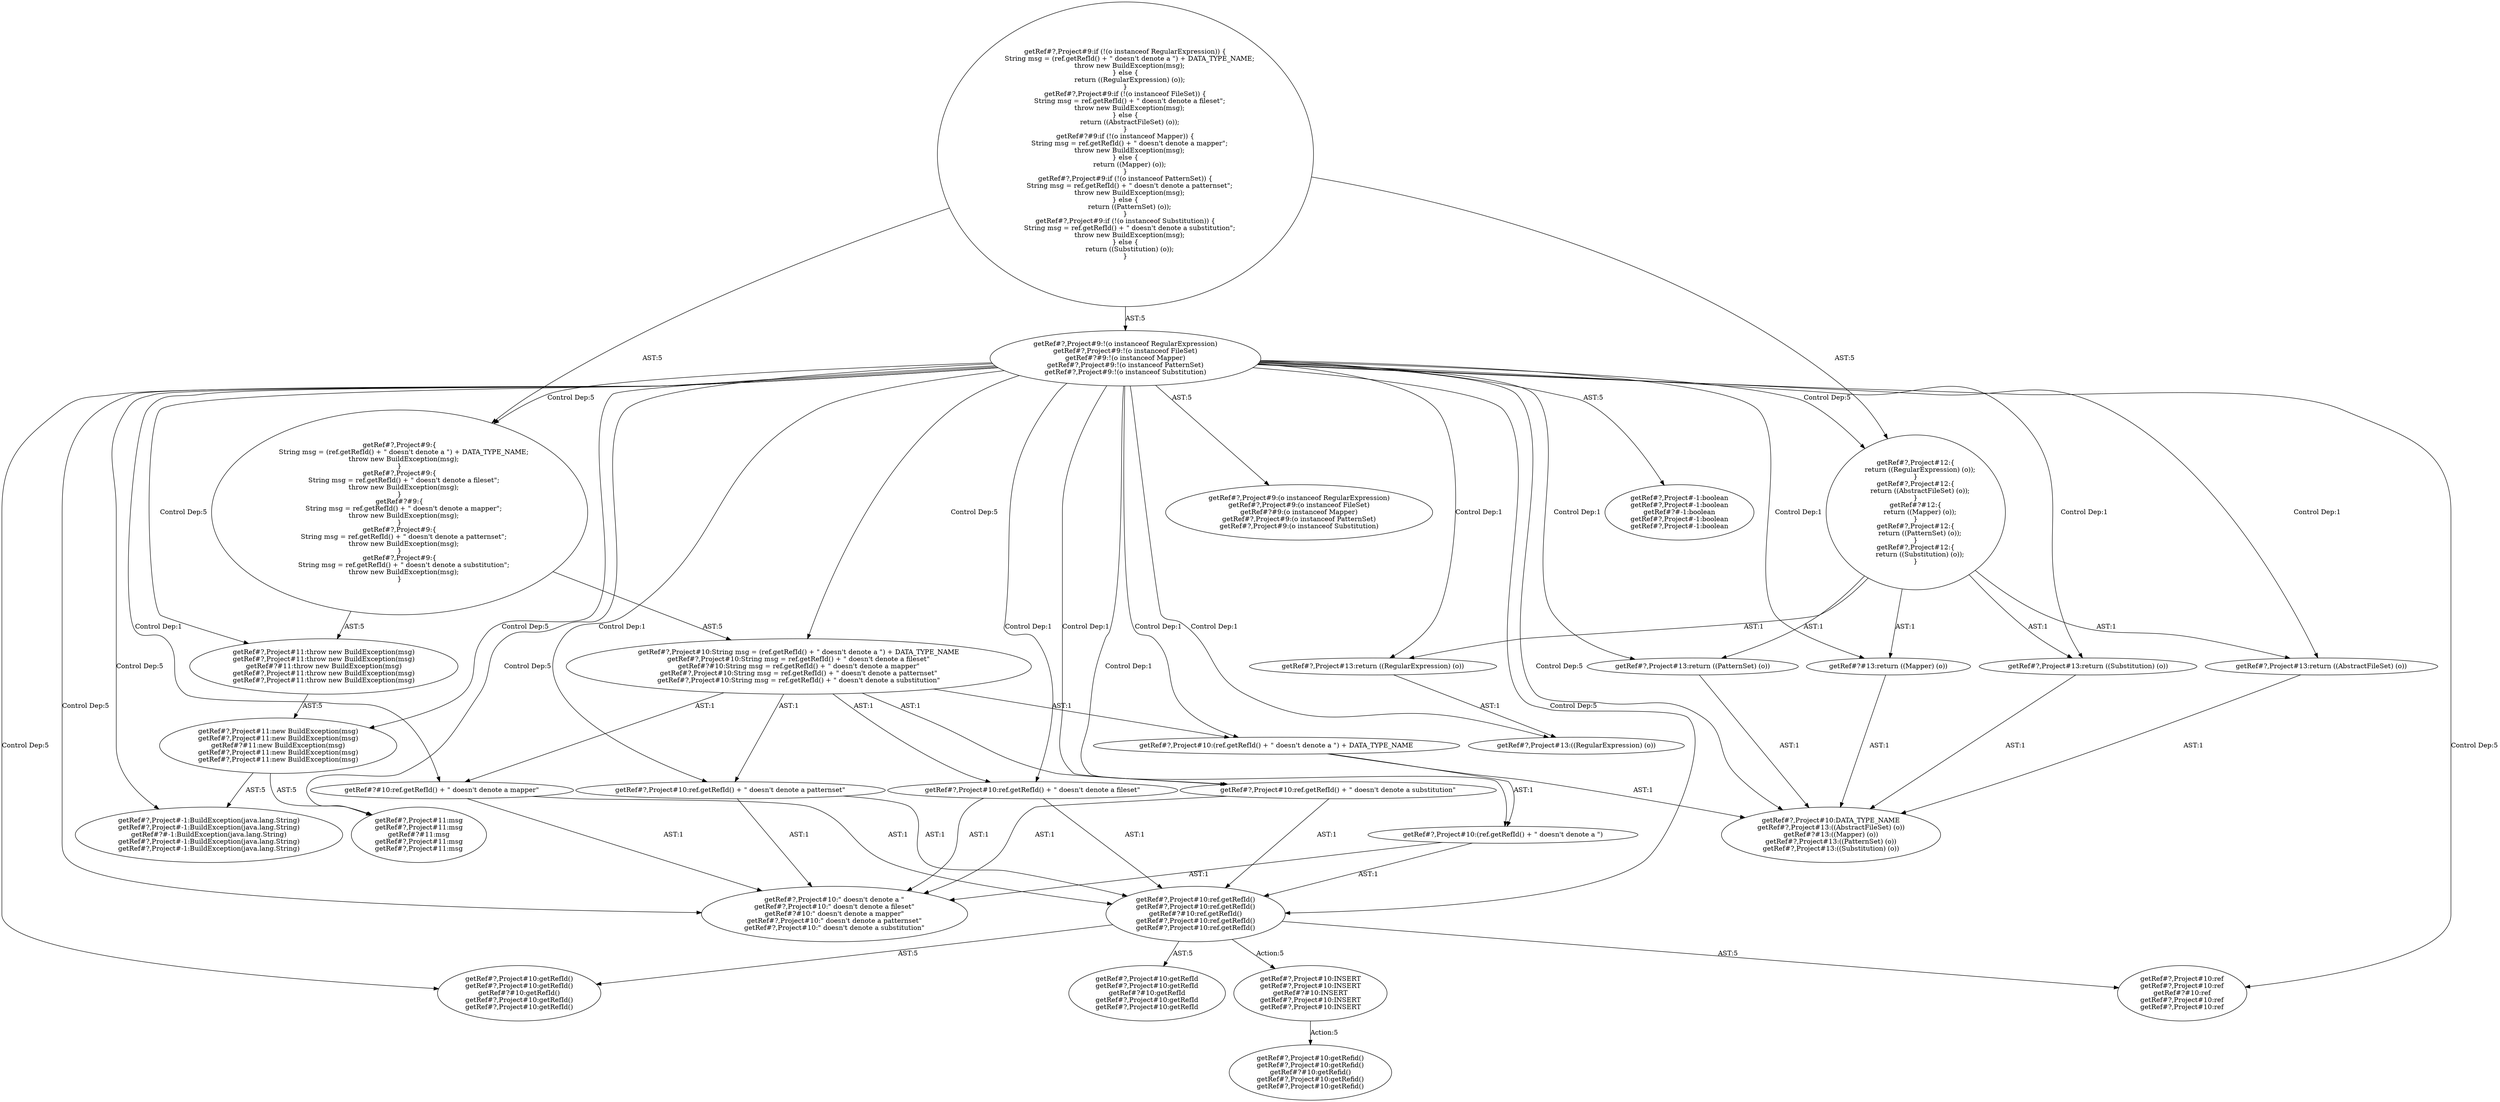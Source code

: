 digraph "Pattern" {
0 [label="getRef#?,Project#10:INSERT
getRef#?,Project#10:INSERT
getRef#?#10:INSERT
getRef#?,Project#10:INSERT
getRef#?,Project#10:INSERT" shape=ellipse]
1 [label="getRef#?,Project#10:ref.getRefId()
getRef#?,Project#10:ref.getRefId()
getRef#?#10:ref.getRefId()
getRef#?,Project#10:ref.getRefId()
getRef#?,Project#10:ref.getRefId()" shape=ellipse]
2 [label="getRef#?,Project#9:!(o instanceof RegularExpression)
getRef#?,Project#9:!(o instanceof FileSet)
getRef#?#9:!(o instanceof Mapper)
getRef#?,Project#9:!(o instanceof PatternSet)
getRef#?,Project#9:!(o instanceof Substitution)" shape=ellipse]
3 [label="getRef#?,Project#9:if (!(o instanceof RegularExpression)) \{
    String msg = (ref.getRefId() + \" doesn\'t denote a \") + DATA_TYPE_NAME;
    throw new BuildException(msg);
\} else \{
    return ((RegularExpression) (o));
\}
getRef#?,Project#9:if (!(o instanceof FileSet)) \{
    String msg = ref.getRefId() + \" doesn\'t denote a fileset\";
    throw new BuildException(msg);
\} else \{
    return ((AbstractFileSet) (o));
\}
getRef#?#9:if (!(o instanceof Mapper)) \{
    String msg = ref.getRefId() + \" doesn\'t denote a mapper\";
    throw new BuildException(msg);
\} else \{
    return ((Mapper) (o));
\}
getRef#?,Project#9:if (!(o instanceof PatternSet)) \{
    String msg = ref.getRefId() + \" doesn\'t denote a patternset\";
    throw new BuildException(msg);
\} else \{
    return ((PatternSet) (o));
\}
getRef#?,Project#9:if (!(o instanceof Substitution)) \{
    String msg = ref.getRefId() + \" doesn\'t denote a substitution\";
    throw new BuildException(msg);
\} else \{
    return ((Substitution) (o));
\}" shape=ellipse]
4 [label="getRef#?,Project#-1:boolean
getRef#?,Project#-1:boolean
getRef#?#-1:boolean
getRef#?,Project#-1:boolean
getRef#?,Project#-1:boolean" shape=ellipse]
5 [label="getRef#?,Project#9:(o instanceof RegularExpression)
getRef#?,Project#9:(o instanceof FileSet)
getRef#?#9:(o instanceof Mapper)
getRef#?,Project#9:(o instanceof PatternSet)
getRef#?,Project#9:(o instanceof Substitution)" shape=ellipse]
6 [label="getRef#?,Project#9:\{
    String msg = (ref.getRefId() + \" doesn\'t denote a \") + DATA_TYPE_NAME;
    throw new BuildException(msg);
\}
getRef#?,Project#9:\{
    String msg = ref.getRefId() + \" doesn\'t denote a fileset\";
    throw new BuildException(msg);
\}
getRef#?#9:\{
    String msg = ref.getRefId() + \" doesn\'t denote a mapper\";
    throw new BuildException(msg);
\}
getRef#?,Project#9:\{
    String msg = ref.getRefId() + \" doesn\'t denote a patternset\";
    throw new BuildException(msg);
\}
getRef#?,Project#9:\{
    String msg = ref.getRefId() + \" doesn\'t denote a substitution\";
    throw new BuildException(msg);
\}" shape=ellipse]
7 [label="getRef#?,Project#10:String msg = (ref.getRefId() + \" doesn\'t denote a \") + DATA_TYPE_NAME
getRef#?,Project#10:String msg = ref.getRefId() + \" doesn\'t denote a fileset\"
getRef#?#10:String msg = ref.getRefId() + \" doesn\'t denote a mapper\"
getRef#?,Project#10:String msg = ref.getRefId() + \" doesn\'t denote a patternset\"
getRef#?,Project#10:String msg = ref.getRefId() + \" doesn\'t denote a substitution\"" shape=ellipse]
8 [label="getRef#?,Project#10:(ref.getRefId() + \" doesn\'t denote a \") + DATA_TYPE_NAME" shape=ellipse]
9 [label="getRef#?,Project#10:(ref.getRefId() + \" doesn\'t denote a \")" shape=ellipse]
10 [label="getRef#?,Project#10:getRefId()
getRef#?,Project#10:getRefId()
getRef#?#10:getRefId()
getRef#?,Project#10:getRefId()
getRef#?,Project#10:getRefId()" shape=ellipse]
11 [label="getRef#?,Project#10:ref
getRef#?,Project#10:ref
getRef#?#10:ref
getRef#?,Project#10:ref
getRef#?,Project#10:ref" shape=ellipse]
12 [label="getRef#?,Project#10:\" doesn\'t denote a \"
getRef#?,Project#10:\" doesn\'t denote a fileset\"
getRef#?#10:\" doesn\'t denote a mapper\"
getRef#?,Project#10:\" doesn\'t denote a patternset\"
getRef#?,Project#10:\" doesn\'t denote a substitution\"" shape=ellipse]
13 [label="getRef#?,Project#10:DATA_TYPE_NAME
getRef#?,Project#13:((AbstractFileSet) (o))
getRef#?#13:((Mapper) (o))
getRef#?,Project#13:((PatternSet) (o))
getRef#?,Project#13:((Substitution) (o))" shape=ellipse]
14 [label="getRef#?,Project#11:throw new BuildException(msg)
getRef#?,Project#11:throw new BuildException(msg)
getRef#?#11:throw new BuildException(msg)
getRef#?,Project#11:throw new BuildException(msg)
getRef#?,Project#11:throw new BuildException(msg)" shape=ellipse]
15 [label="getRef#?,Project#11:new BuildException(msg)
getRef#?,Project#11:new BuildException(msg)
getRef#?#11:new BuildException(msg)
getRef#?,Project#11:new BuildException(msg)
getRef#?,Project#11:new BuildException(msg)" shape=ellipse]
16 [label="getRef#?,Project#-1:BuildException(java.lang.String)
getRef#?,Project#-1:BuildException(java.lang.String)
getRef#?#-1:BuildException(java.lang.String)
getRef#?,Project#-1:BuildException(java.lang.String)
getRef#?,Project#-1:BuildException(java.lang.String)" shape=ellipse]
17 [label="getRef#?,Project#11:msg
getRef#?,Project#11:msg
getRef#?#11:msg
getRef#?,Project#11:msg
getRef#?,Project#11:msg" shape=ellipse]
18 [label="getRef#?,Project#12:\{
    return ((RegularExpression) (o));
\}
getRef#?,Project#12:\{
    return ((AbstractFileSet) (o));
\}
getRef#?#12:\{
    return ((Mapper) (o));
\}
getRef#?,Project#12:\{
    return ((PatternSet) (o));
\}
getRef#?,Project#12:\{
    return ((Substitution) (o));
\}" shape=ellipse]
19 [label="getRef#?,Project#13:return ((RegularExpression) (o))" shape=ellipse]
20 [label="getRef#?,Project#13:((RegularExpression) (o))" shape=ellipse]
21 [label="getRef#?,Project#10:getRefId
getRef#?,Project#10:getRefId
getRef#?#10:getRefId
getRef#?,Project#10:getRefId
getRef#?,Project#10:getRefId" shape=ellipse]
22 [label="getRef#?,Project#10:getRefid()
getRef#?,Project#10:getRefid()
getRef#?#10:getRefid()
getRef#?,Project#10:getRefid()
getRef#?,Project#10:getRefid()" shape=ellipse]
23 [label="getRef#?,Project#13:return ((AbstractFileSet) (o))" shape=ellipse]
24 [label="getRef#?,Project#10:ref.getRefId() + \" doesn\'t denote a fileset\"" shape=ellipse]
25 [label="getRef#?#13:return ((Mapper) (o))" shape=ellipse]
26 [label="getRef#?#10:ref.getRefId() + \" doesn\'t denote a mapper\"" shape=ellipse]
27 [label="getRef#?,Project#10:ref.getRefId() + \" doesn\'t denote a patternset\"" shape=ellipse]
28 [label="getRef#?,Project#13:return ((PatternSet) (o))" shape=ellipse]
29 [label="getRef#?,Project#10:ref.getRefId() + \" doesn\'t denote a substitution\"" shape=ellipse]
30 [label="getRef#?,Project#13:return ((Substitution) (o))" shape=ellipse]
0 -> 22 [label="Action:5"];
1 -> 0 [label="Action:5"];
1 -> 21 [label="AST:5"];
1 -> 11 [label="AST:5"];
1 -> 10 [label="AST:5"];
2 -> 1 [label="Control Dep:5"];
2 -> 4 [label="AST:5"];
2 -> 5 [label="AST:5"];
2 -> 6 [label="Control Dep:5"];
2 -> 7 [label="Control Dep:5"];
2 -> 8 [label="Control Dep:1"];
2 -> 9 [label="Control Dep:1"];
2 -> 10 [label="Control Dep:5"];
2 -> 11 [label="Control Dep:5"];
2 -> 12 [label="Control Dep:5"];
2 -> 13 [label="Control Dep:5"];
2 -> 14 [label="Control Dep:5"];
2 -> 15 [label="Control Dep:5"];
2 -> 16 [label="Control Dep:5"];
2 -> 17 [label="Control Dep:5"];
2 -> 18 [label="Control Dep:5"];
2 -> 19 [label="Control Dep:1"];
2 -> 20 [label="Control Dep:1"];
2 -> 23 [label="Control Dep:1"];
2 -> 24 [label="Control Dep:1"];
2 -> 25 [label="Control Dep:1"];
2 -> 26 [label="Control Dep:1"];
2 -> 27 [label="Control Dep:1"];
2 -> 28 [label="Control Dep:1"];
2 -> 29 [label="Control Dep:1"];
2 -> 30 [label="Control Dep:1"];
3 -> 2 [label="AST:5"];
3 -> 6 [label="AST:5"];
3 -> 18 [label="AST:5"];
6 -> 7 [label="AST:5"];
6 -> 14 [label="AST:5"];
7 -> 8 [label="AST:1"];
7 -> 24 [label="AST:1"];
7 -> 26 [label="AST:1"];
7 -> 27 [label="AST:1"];
7 -> 29 [label="AST:1"];
8 -> 9 [label="AST:1"];
8 -> 13 [label="AST:1"];
9 -> 1 [label="AST:1"];
9 -> 12 [label="AST:1"];
14 -> 15 [label="AST:5"];
15 -> 16 [label="AST:5"];
15 -> 17 [label="AST:5"];
18 -> 19 [label="AST:1"];
18 -> 23 [label="AST:1"];
18 -> 25 [label="AST:1"];
18 -> 28 [label="AST:1"];
18 -> 30 [label="AST:1"];
19 -> 20 [label="AST:1"];
23 -> 13 [label="AST:1"];
24 -> 1 [label="AST:1"];
24 -> 12 [label="AST:1"];
25 -> 13 [label="AST:1"];
26 -> 1 [label="AST:1"];
26 -> 12 [label="AST:1"];
27 -> 1 [label="AST:1"];
27 -> 12 [label="AST:1"];
28 -> 13 [label="AST:1"];
29 -> 1 [label="AST:1"];
29 -> 12 [label="AST:1"];
30 -> 13 [label="AST:1"];
}